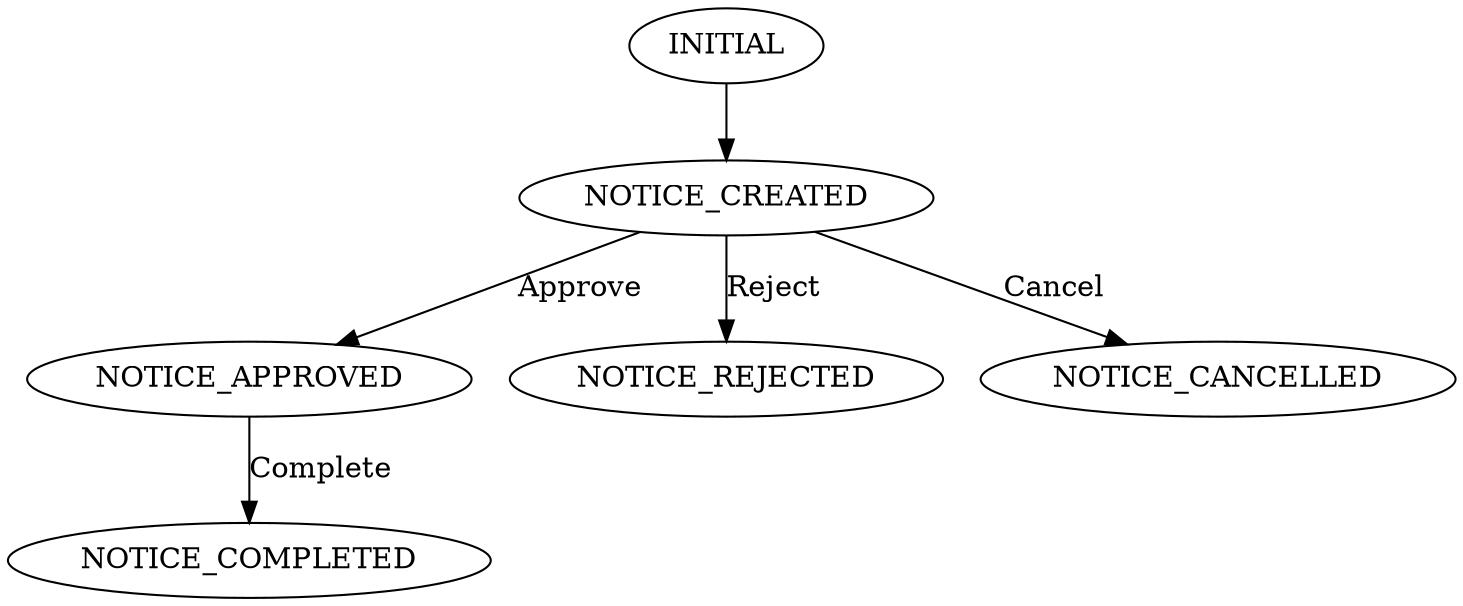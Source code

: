 digraph {
 INITIAL -> NOTICE_CREATED [label=""];
 NOTICE_CREATED -> NOTICE_APPROVED [label="Approve"];
 NOTICE_APPROVED -> NOTICE_COMPLETED [label="Complete"];
 NOTICE_CREATED -> NOTICE_REJECTED [label="Reject"];
 NOTICE_CREATED -> NOTICE_CANCELLED [label="Cancel"];
}